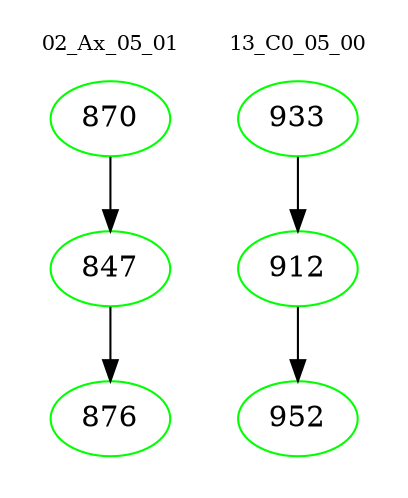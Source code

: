 digraph{
subgraph cluster_0 {
color = white
label = "02_Ax_05_01";
fontsize=10;
T0_870 [label="870", color="green"]
T0_870 -> T0_847 [color="black"]
T0_847 [label="847", color="green"]
T0_847 -> T0_876 [color="black"]
T0_876 [label="876", color="green"]
}
subgraph cluster_1 {
color = white
label = "13_C0_05_00";
fontsize=10;
T1_933 [label="933", color="green"]
T1_933 -> T1_912 [color="black"]
T1_912 [label="912", color="green"]
T1_912 -> T1_952 [color="black"]
T1_952 [label="952", color="green"]
}
}
